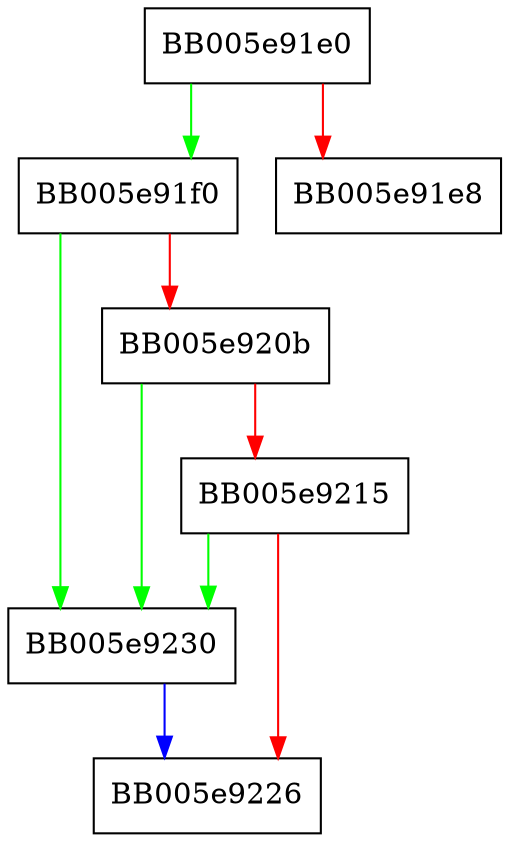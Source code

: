 digraph ossl_lib_ctx_get_concrete {
  node [shape="box"];
  graph [splines=ortho];
  BB005e91e0 -> BB005e91f0 [color="green"];
  BB005e91e0 -> BB005e91e8 [color="red"];
  BB005e91f0 -> BB005e9230 [color="green"];
  BB005e91f0 -> BB005e920b [color="red"];
  BB005e920b -> BB005e9230 [color="green"];
  BB005e920b -> BB005e9215 [color="red"];
  BB005e9215 -> BB005e9230 [color="green"];
  BB005e9215 -> BB005e9226 [color="red"];
  BB005e9230 -> BB005e9226 [color="blue"];
}